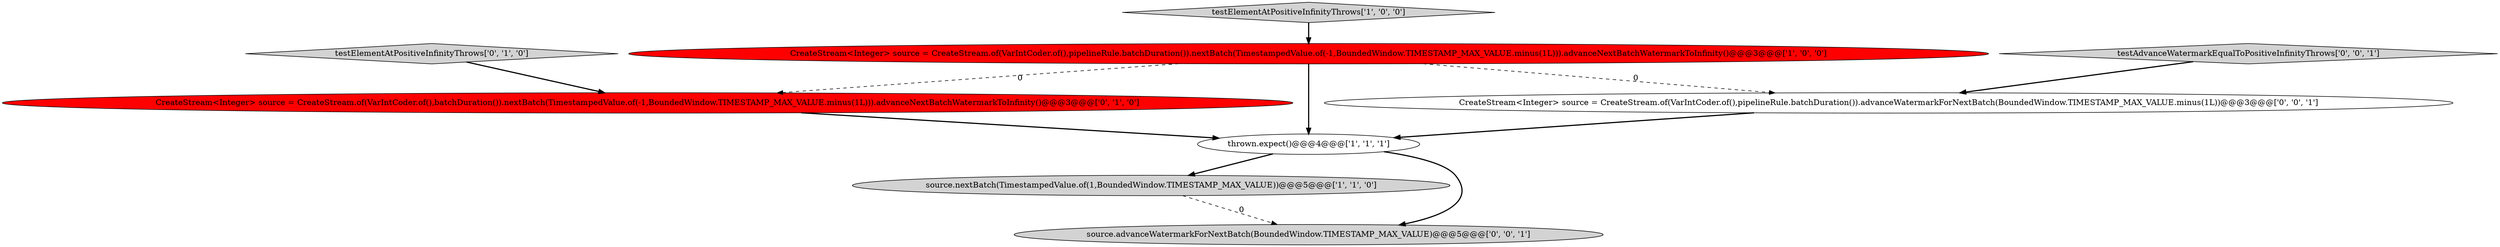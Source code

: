 digraph {
3 [style = filled, label = "source.nextBatch(TimestampedValue.of(1,BoundedWindow.TIMESTAMP_MAX_VALUE))@@@5@@@['1', '1', '0']", fillcolor = lightgray, shape = ellipse image = "AAA0AAABBB1BBB"];
0 [style = filled, label = "testElementAtPositiveInfinityThrows['1', '0', '0']", fillcolor = lightgray, shape = diamond image = "AAA0AAABBB1BBB"];
2 [style = filled, label = "CreateStream<Integer> source = CreateStream.of(VarIntCoder.of(),pipelineRule.batchDuration()).nextBatch(TimestampedValue.of(-1,BoundedWindow.TIMESTAMP_MAX_VALUE.minus(1L))).advanceNextBatchWatermarkToInfinity()@@@3@@@['1', '0', '0']", fillcolor = red, shape = ellipse image = "AAA1AAABBB1BBB"];
5 [style = filled, label = "CreateStream<Integer> source = CreateStream.of(VarIntCoder.of(),batchDuration()).nextBatch(TimestampedValue.of(-1,BoundedWindow.TIMESTAMP_MAX_VALUE.minus(1L))).advanceNextBatchWatermarkToInfinity()@@@3@@@['0', '1', '0']", fillcolor = red, shape = ellipse image = "AAA1AAABBB2BBB"];
6 [style = filled, label = "CreateStream<Integer> source = CreateStream.of(VarIntCoder.of(),pipelineRule.batchDuration()).advanceWatermarkForNextBatch(BoundedWindow.TIMESTAMP_MAX_VALUE.minus(1L))@@@3@@@['0', '0', '1']", fillcolor = white, shape = ellipse image = "AAA0AAABBB3BBB"];
7 [style = filled, label = "source.advanceWatermarkForNextBatch(BoundedWindow.TIMESTAMP_MAX_VALUE)@@@5@@@['0', '0', '1']", fillcolor = lightgray, shape = ellipse image = "AAA0AAABBB3BBB"];
8 [style = filled, label = "testAdvanceWatermarkEqualToPositiveInfinityThrows['0', '0', '1']", fillcolor = lightgray, shape = diamond image = "AAA0AAABBB3BBB"];
1 [style = filled, label = "thrown.expect()@@@4@@@['1', '1', '1']", fillcolor = white, shape = ellipse image = "AAA0AAABBB1BBB"];
4 [style = filled, label = "testElementAtPositiveInfinityThrows['0', '1', '0']", fillcolor = lightgray, shape = diamond image = "AAA0AAABBB2BBB"];
1->3 [style = bold, label=""];
6->1 [style = bold, label=""];
5->1 [style = bold, label=""];
2->5 [style = dashed, label="0"];
8->6 [style = bold, label=""];
3->7 [style = dashed, label="0"];
4->5 [style = bold, label=""];
1->7 [style = bold, label=""];
2->1 [style = bold, label=""];
0->2 [style = bold, label=""];
2->6 [style = dashed, label="0"];
}
